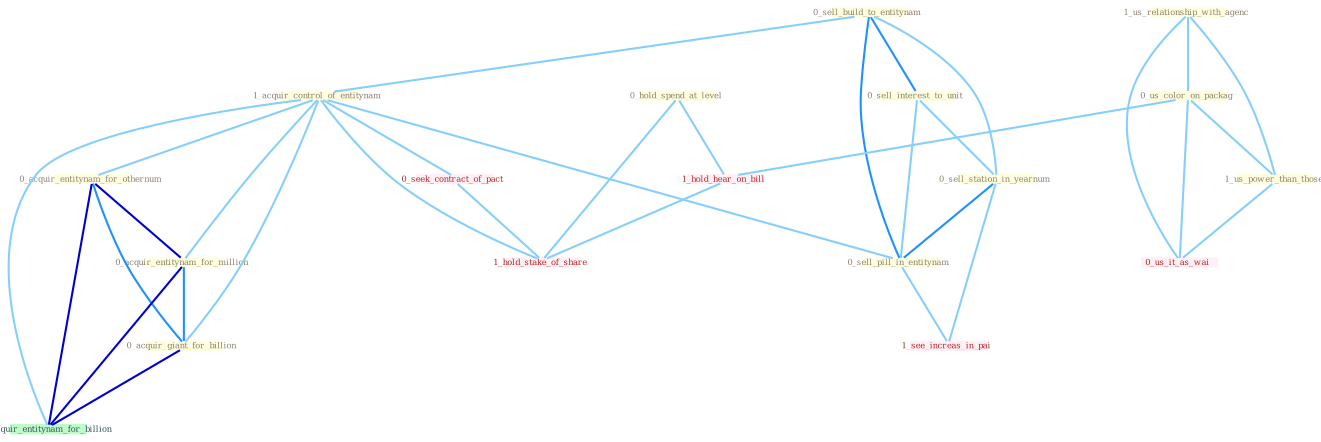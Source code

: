 Graph G{ 
    node
    [shape=polygon,style=filled,width=.5,height=.06,color="#BDFCC9",fixedsize=true,fontsize=4,
    fontcolor="#2f4f4f"];
    {node
    [color="#ffffe0", fontcolor="#8b7d6b"] "0_sell_build_to_entitynam " "1_acquir_control_of_entitynam " "0_sell_interest_to_unit " "0_acquir_entitynam_for_othernum " "1_us_relationship_with_agenc " "0_acquir_entitynam_for_million " "0_sell_station_in_yearnum " "0_acquir_giant_for_billion " "0_us_color_on_packag " "1_us_power_than_those " "0_sell_pill_in_entitynam " "0_hold_spend_at_level "}
{node [color="#fff0f5", fontcolor="#b22222"] "0_seek_contract_of_pact " "0_us_it_as_wai " "1_see_increas_in_pai " "1_hold_hear_on_bill " "1_hold_stake_of_share "}
edge [color="#B0E2FF"];

	"0_sell_build_to_entitynam " -- "1_acquir_control_of_entitynam " [w="1", color="#87cefa" ];
	"0_sell_build_to_entitynam " -- "0_sell_interest_to_unit " [w="2", color="#1e90ff" , len=0.8];
	"0_sell_build_to_entitynam " -- "0_sell_station_in_yearnum " [w="1", color="#87cefa" ];
	"0_sell_build_to_entitynam " -- "0_sell_pill_in_entitynam " [w="2", color="#1e90ff" , len=0.8];
	"1_acquir_control_of_entitynam " -- "0_acquir_entitynam_for_othernum " [w="1", color="#87cefa" ];
	"1_acquir_control_of_entitynam " -- "0_acquir_entitynam_for_million " [w="1", color="#87cefa" ];
	"1_acquir_control_of_entitynam " -- "0_acquir_giant_for_billion " [w="1", color="#87cefa" ];
	"1_acquir_control_of_entitynam " -- "0_sell_pill_in_entitynam " [w="1", color="#87cefa" ];
	"1_acquir_control_of_entitynam " -- "0_seek_contract_of_pact " [w="1", color="#87cefa" ];
	"1_acquir_control_of_entitynam " -- "0_acquir_entitynam_for_billion " [w="1", color="#87cefa" ];
	"1_acquir_control_of_entitynam " -- "1_hold_stake_of_share " [w="1", color="#87cefa" ];
	"0_sell_interest_to_unit " -- "0_sell_station_in_yearnum " [w="1", color="#87cefa" ];
	"0_sell_interest_to_unit " -- "0_sell_pill_in_entitynam " [w="1", color="#87cefa" ];
	"0_acquir_entitynam_for_othernum " -- "0_acquir_entitynam_for_million " [w="3", color="#0000cd" , len=0.6];
	"0_acquir_entitynam_for_othernum " -- "0_acquir_giant_for_billion " [w="2", color="#1e90ff" , len=0.8];
	"0_acquir_entitynam_for_othernum " -- "0_acquir_entitynam_for_billion " [w="3", color="#0000cd" , len=0.6];
	"1_us_relationship_with_agenc " -- "0_us_color_on_packag " [w="1", color="#87cefa" ];
	"1_us_relationship_with_agenc " -- "1_us_power_than_those " [w="1", color="#87cefa" ];
	"1_us_relationship_with_agenc " -- "0_us_it_as_wai " [w="1", color="#87cefa" ];
	"0_acquir_entitynam_for_million " -- "0_acquir_giant_for_billion " [w="2", color="#1e90ff" , len=0.8];
	"0_acquir_entitynam_for_million " -- "0_acquir_entitynam_for_billion " [w="3", color="#0000cd" , len=0.6];
	"0_sell_station_in_yearnum " -- "0_sell_pill_in_entitynam " [w="2", color="#1e90ff" , len=0.8];
	"0_sell_station_in_yearnum " -- "1_see_increas_in_pai " [w="1", color="#87cefa" ];
	"0_acquir_giant_for_billion " -- "0_acquir_entitynam_for_billion " [w="3", color="#0000cd" , len=0.6];
	"0_us_color_on_packag " -- "1_us_power_than_those " [w="1", color="#87cefa" ];
	"0_us_color_on_packag " -- "0_us_it_as_wai " [w="1", color="#87cefa" ];
	"0_us_color_on_packag " -- "1_hold_hear_on_bill " [w="1", color="#87cefa" ];
	"1_us_power_than_those " -- "0_us_it_as_wai " [w="1", color="#87cefa" ];
	"0_sell_pill_in_entitynam " -- "1_see_increas_in_pai " [w="1", color="#87cefa" ];
	"0_hold_spend_at_level " -- "1_hold_hear_on_bill " [w="1", color="#87cefa" ];
	"0_hold_spend_at_level " -- "1_hold_stake_of_share " [w="1", color="#87cefa" ];
	"0_seek_contract_of_pact " -- "1_hold_stake_of_share " [w="1", color="#87cefa" ];
	"1_hold_hear_on_bill " -- "1_hold_stake_of_share " [w="1", color="#87cefa" ];
}